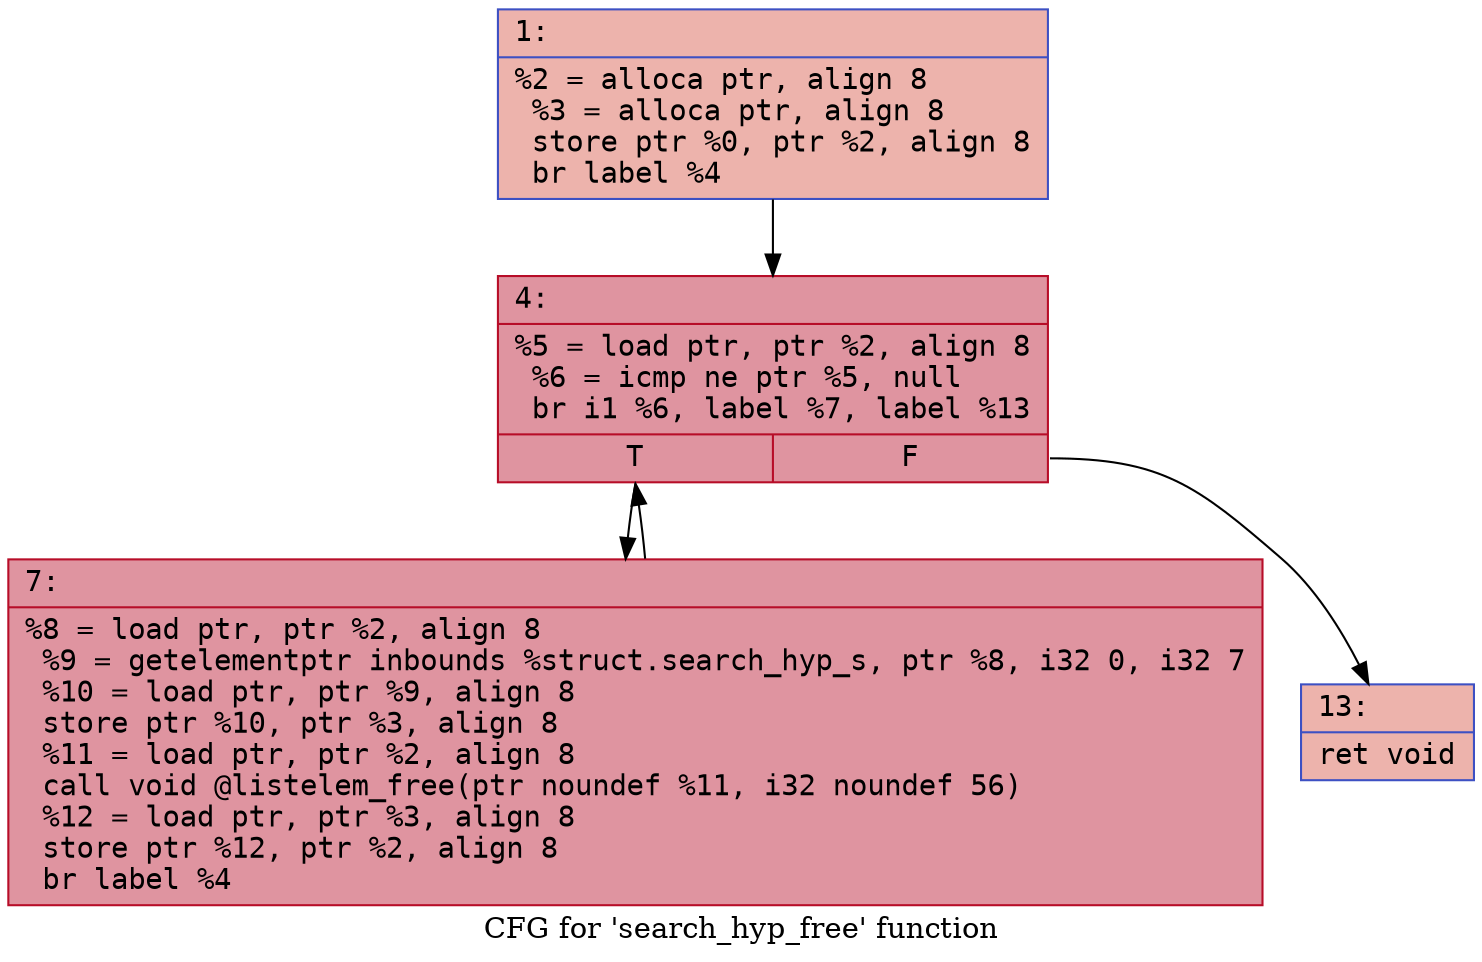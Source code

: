 digraph "CFG for 'search_hyp_free' function" {
	label="CFG for 'search_hyp_free' function";

	Node0x600002afa170 [shape=record,color="#3d50c3ff", style=filled, fillcolor="#d6524470" fontname="Courier",label="{1:\l|  %2 = alloca ptr, align 8\l  %3 = alloca ptr, align 8\l  store ptr %0, ptr %2, align 8\l  br label %4\l}"];
	Node0x600002afa170 -> Node0x600002afa1c0[tooltip="1 -> 4\nProbability 100.00%" ];
	Node0x600002afa1c0 [shape=record,color="#b70d28ff", style=filled, fillcolor="#b70d2870" fontname="Courier",label="{4:\l|  %5 = load ptr, ptr %2, align 8\l  %6 = icmp ne ptr %5, null\l  br i1 %6, label %7, label %13\l|{<s0>T|<s1>F}}"];
	Node0x600002afa1c0:s0 -> Node0x600002afa210[tooltip="4 -> 7\nProbability 96.88%" ];
	Node0x600002afa1c0:s1 -> Node0x600002afa260[tooltip="4 -> 13\nProbability 3.12%" ];
	Node0x600002afa210 [shape=record,color="#b70d28ff", style=filled, fillcolor="#b70d2870" fontname="Courier",label="{7:\l|  %8 = load ptr, ptr %2, align 8\l  %9 = getelementptr inbounds %struct.search_hyp_s, ptr %8, i32 0, i32 7\l  %10 = load ptr, ptr %9, align 8\l  store ptr %10, ptr %3, align 8\l  %11 = load ptr, ptr %2, align 8\l  call void @listelem_free(ptr noundef %11, i32 noundef 56)\l  %12 = load ptr, ptr %3, align 8\l  store ptr %12, ptr %2, align 8\l  br label %4\l}"];
	Node0x600002afa210 -> Node0x600002afa1c0[tooltip="7 -> 4\nProbability 100.00%" ];
	Node0x600002afa260 [shape=record,color="#3d50c3ff", style=filled, fillcolor="#d6524470" fontname="Courier",label="{13:\l|  ret void\l}"];
}
